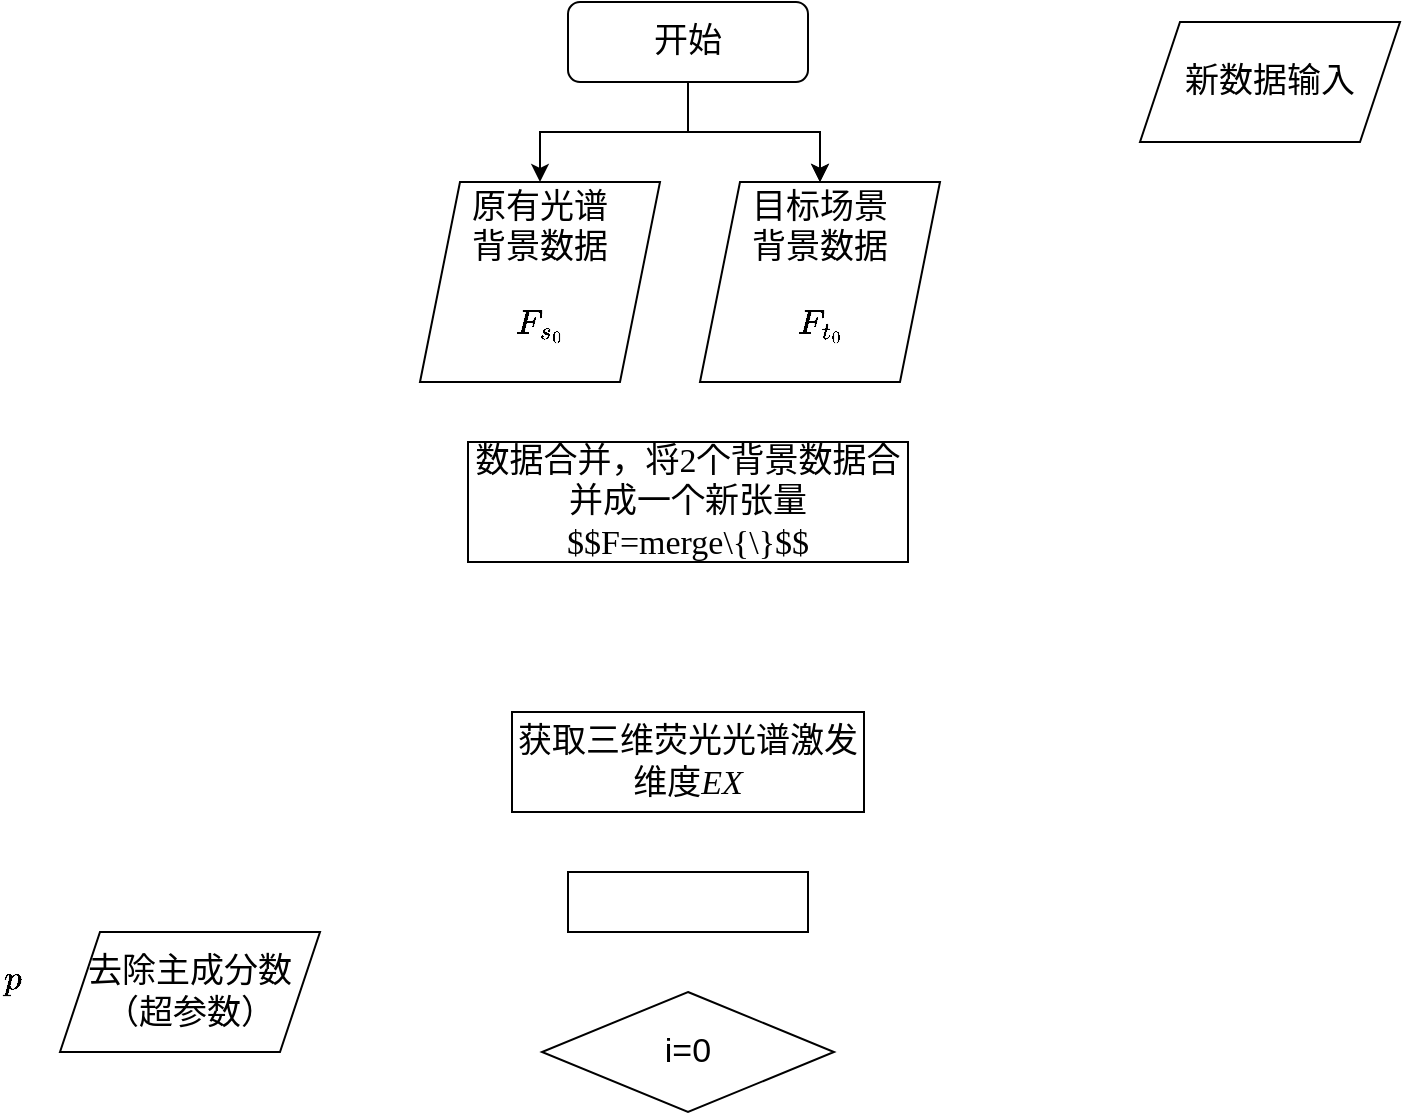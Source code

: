 <mxfile version="24.7.12">
  <diagram id="C5RBs43oDa-KdzZeNtuy" name="Page-1">
    <mxGraphModel dx="1434" dy="772" grid="1" gridSize="10" guides="1" tooltips="1" connect="1" arrows="1" fold="1" page="1" pageScale="1" pageWidth="827" pageHeight="1169" math="1" shadow="0">
      <root>
        <mxCell id="WIyWlLk6GJQsqaUBKTNV-0" />
        <mxCell id="WIyWlLk6GJQsqaUBKTNV-1" parent="WIyWlLk6GJQsqaUBKTNV-0" />
        <mxCell id="JV-vYrOSxjepAwK-vZPS-3" value="" style="edgeStyle=orthogonalEdgeStyle;rounded=0;orthogonalLoop=1;jettySize=auto;html=1;fontSize=17;" edge="1" parent="WIyWlLk6GJQsqaUBKTNV-1" source="JV-vYrOSxjepAwK-vZPS-0" target="JV-vYrOSxjepAwK-vZPS-2">
          <mxGeometry relative="1" as="geometry" />
        </mxCell>
        <mxCell id="JV-vYrOSxjepAwK-vZPS-4" value="" style="edgeStyle=orthogonalEdgeStyle;rounded=0;orthogonalLoop=1;jettySize=auto;html=1;fontSize=17;" edge="1" parent="WIyWlLk6GJQsqaUBKTNV-1" source="JV-vYrOSxjepAwK-vZPS-0" target="JV-vYrOSxjepAwK-vZPS-2">
          <mxGeometry relative="1" as="geometry" />
        </mxCell>
        <mxCell id="JV-vYrOSxjepAwK-vZPS-5" style="edgeStyle=orthogonalEdgeStyle;rounded=0;orthogonalLoop=1;jettySize=auto;html=1;exitX=0.5;exitY=1;exitDx=0;exitDy=0;entryX=0.5;entryY=0;entryDx=0;entryDy=0;fontSize=17;" edge="1" parent="WIyWlLk6GJQsqaUBKTNV-1" source="JV-vYrOSxjepAwK-vZPS-0" target="JV-vYrOSxjepAwK-vZPS-1">
          <mxGeometry relative="1" as="geometry" />
        </mxCell>
        <mxCell id="JV-vYrOSxjepAwK-vZPS-0" value="开始" style="rounded=1;whiteSpace=wrap;html=1;fontFamily=仿宋;fontSize=17;" vertex="1" parent="WIyWlLk6GJQsqaUBKTNV-1">
          <mxGeometry x="294" y="130" width="120" height="40" as="geometry" />
        </mxCell>
        <mxCell id="JV-vYrOSxjepAwK-vZPS-1" value="&lt;font style=&quot;font-size: 17px;&quot;&gt;原有光谱&lt;/font&gt;&lt;div style=&quot;font-size: 17px;&quot;&gt;&lt;font style=&quot;font-size: 17px;&quot;&gt;背景数据&lt;/font&gt;&lt;span style=&quot;font-size: 17px;&quot;&gt;$$F_{s_0}$$&lt;/span&gt;&lt;/div&gt;" style="shape=parallelogram;perimeter=parallelogramPerimeter;whiteSpace=wrap;html=1;fixedSize=1;fontFamily=仿宋;fontSize=17;" vertex="1" parent="WIyWlLk6GJQsqaUBKTNV-1">
          <mxGeometry x="220" y="220" width="120" height="100" as="geometry" />
        </mxCell>
        <mxCell id="JV-vYrOSxjepAwK-vZPS-2" value="目标场景&lt;div style=&quot;font-size: 17px;&quot;&gt;背景数据&lt;span style=&quot;background-color: initial;&quot;&gt;$$F_{t_0}$$&lt;/span&gt;&lt;/div&gt;" style="shape=parallelogram;perimeter=parallelogramPerimeter;whiteSpace=wrap;html=1;fixedSize=1;fontFamily=仿宋;fontSize=17;" vertex="1" parent="WIyWlLk6GJQsqaUBKTNV-1">
          <mxGeometry x="360" y="220" width="120" height="100" as="geometry" />
        </mxCell>
        <mxCell id="JV-vYrOSxjepAwK-vZPS-6" value="&lt;font face=&quot;仿宋&quot; style=&quot;font-size: 17px;&quot;&gt;去除主成分数&lt;/font&gt;&lt;div style=&quot;font-size: 17px;&quot;&gt;&lt;font face=&quot;仿宋&quot; style=&quot;font-size: 17px;&quot;&gt;（超参数）&lt;/font&gt;&lt;/div&gt;" style="shape=parallelogram;perimeter=parallelogramPerimeter;whiteSpace=wrap;html=1;fixedSize=1;fontSize=17;" vertex="1" parent="WIyWlLk6GJQsqaUBKTNV-1">
          <mxGeometry x="40" y="595" width="130" height="60" as="geometry" />
        </mxCell>
        <mxCell id="JV-vYrOSxjepAwK-vZPS-7" value="&lt;span style=&quot;color: rgb(0, 0, 0); font-family: 仿宋; font-size: 17px; font-style: normal; font-variant-ligatures: normal; font-variant-caps: normal; font-weight: 400; letter-spacing: normal; orphans: 2; text-align: center; text-indent: 0px; text-transform: none; widows: 2; word-spacing: 0px; -webkit-text-stroke-width: 0px; white-space: normal; background-color: rgb(251, 251, 251); text-decoration-thickness: initial; text-decoration-style: initial; text-decoration-color: initial; float: none; display: inline !important;&quot;&gt;$$p$$&lt;/span&gt;" style="text;whiteSpace=wrap;html=1;fontSize=17;" vertex="1" parent="WIyWlLk6GJQsqaUBKTNV-1">
          <mxGeometry x="10" y="585" width="30" height="50" as="geometry" />
        </mxCell>
        <mxCell id="JV-vYrOSxjepAwK-vZPS-8" value="数据合并，将2个背景数据合并成一个新张量&lt;div&gt;$$F=merge\{&lt;span style=&quot;background-color: initial;&quot;&gt;\}$$&lt;/span&gt;&lt;/div&gt;" style="rounded=0;whiteSpace=wrap;html=1;fontSize=17;fontFamily=仿宋;" vertex="1" parent="WIyWlLk6GJQsqaUBKTNV-1">
          <mxGeometry x="244" y="350" width="220" height="60" as="geometry" />
        </mxCell>
        <mxCell id="JV-vYrOSxjepAwK-vZPS-9" value="获取三维荧光光谱激发维度&lt;font face=&quot;Times New Roman&quot;&gt;&lt;i&gt;EX&lt;/i&gt;&lt;/font&gt;" style="rounded=0;whiteSpace=wrap;html=1;fontSize=17;fontFamily=仿宋;" vertex="1" parent="WIyWlLk6GJQsqaUBKTNV-1">
          <mxGeometry x="266" y="485" width="176" height="50" as="geometry" />
        </mxCell>
        <mxCell id="JV-vYrOSxjepAwK-vZPS-11" value="&lt;font face=&quot;仿宋&quot; style=&quot;font-size: 17px;&quot;&gt;&lt;span style=&quot;font-size: 17px;&quot;&gt;新数据输入&lt;/span&gt;&lt;/font&gt;" style="shape=parallelogram;perimeter=parallelogramPerimeter;whiteSpace=wrap;html=1;fixedSize=1;fontSize=17;" vertex="1" parent="WIyWlLk6GJQsqaUBKTNV-1">
          <mxGeometry x="580" y="140" width="130" height="60" as="geometry" />
        </mxCell>
        <mxCell id="JV-vYrOSxjepAwK-vZPS-12" value="i=0" style="rhombus;whiteSpace=wrap;html=1;fontSize=17;" vertex="1" parent="WIyWlLk6GJQsqaUBKTNV-1">
          <mxGeometry x="281" y="625" width="146" height="60" as="geometry" />
        </mxCell>
        <mxCell id="JV-vYrOSxjepAwK-vZPS-13" value="" style="rounded=0;whiteSpace=wrap;html=1;fontSize=17;" vertex="1" parent="WIyWlLk6GJQsqaUBKTNV-1">
          <mxGeometry x="294" y="565" width="120" height="30" as="geometry" />
        </mxCell>
      </root>
    </mxGraphModel>
  </diagram>
</mxfile>
